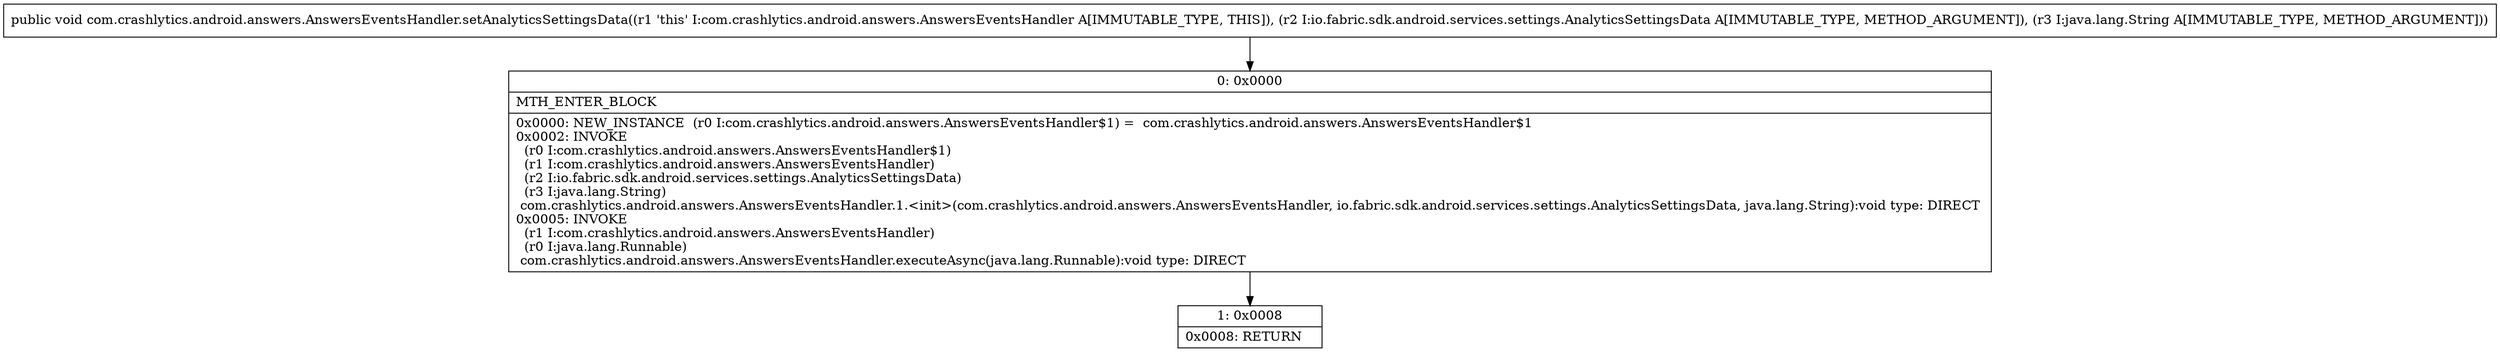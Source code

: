 digraph "CFG forcom.crashlytics.android.answers.AnswersEventsHandler.setAnalyticsSettingsData(Lio\/fabric\/sdk\/android\/services\/settings\/AnalyticsSettingsData;Ljava\/lang\/String;)V" {
Node_0 [shape=record,label="{0\:\ 0x0000|MTH_ENTER_BLOCK\l|0x0000: NEW_INSTANCE  (r0 I:com.crashlytics.android.answers.AnswersEventsHandler$1) =  com.crashlytics.android.answers.AnswersEventsHandler$1 \l0x0002: INVOKE  \l  (r0 I:com.crashlytics.android.answers.AnswersEventsHandler$1)\l  (r1 I:com.crashlytics.android.answers.AnswersEventsHandler)\l  (r2 I:io.fabric.sdk.android.services.settings.AnalyticsSettingsData)\l  (r3 I:java.lang.String)\l com.crashlytics.android.answers.AnswersEventsHandler.1.\<init\>(com.crashlytics.android.answers.AnswersEventsHandler, io.fabric.sdk.android.services.settings.AnalyticsSettingsData, java.lang.String):void type: DIRECT \l0x0005: INVOKE  \l  (r1 I:com.crashlytics.android.answers.AnswersEventsHandler)\l  (r0 I:java.lang.Runnable)\l com.crashlytics.android.answers.AnswersEventsHandler.executeAsync(java.lang.Runnable):void type: DIRECT \l}"];
Node_1 [shape=record,label="{1\:\ 0x0008|0x0008: RETURN   \l}"];
MethodNode[shape=record,label="{public void com.crashlytics.android.answers.AnswersEventsHandler.setAnalyticsSettingsData((r1 'this' I:com.crashlytics.android.answers.AnswersEventsHandler A[IMMUTABLE_TYPE, THIS]), (r2 I:io.fabric.sdk.android.services.settings.AnalyticsSettingsData A[IMMUTABLE_TYPE, METHOD_ARGUMENT]), (r3 I:java.lang.String A[IMMUTABLE_TYPE, METHOD_ARGUMENT])) }"];
MethodNode -> Node_0;
Node_0 -> Node_1;
}

